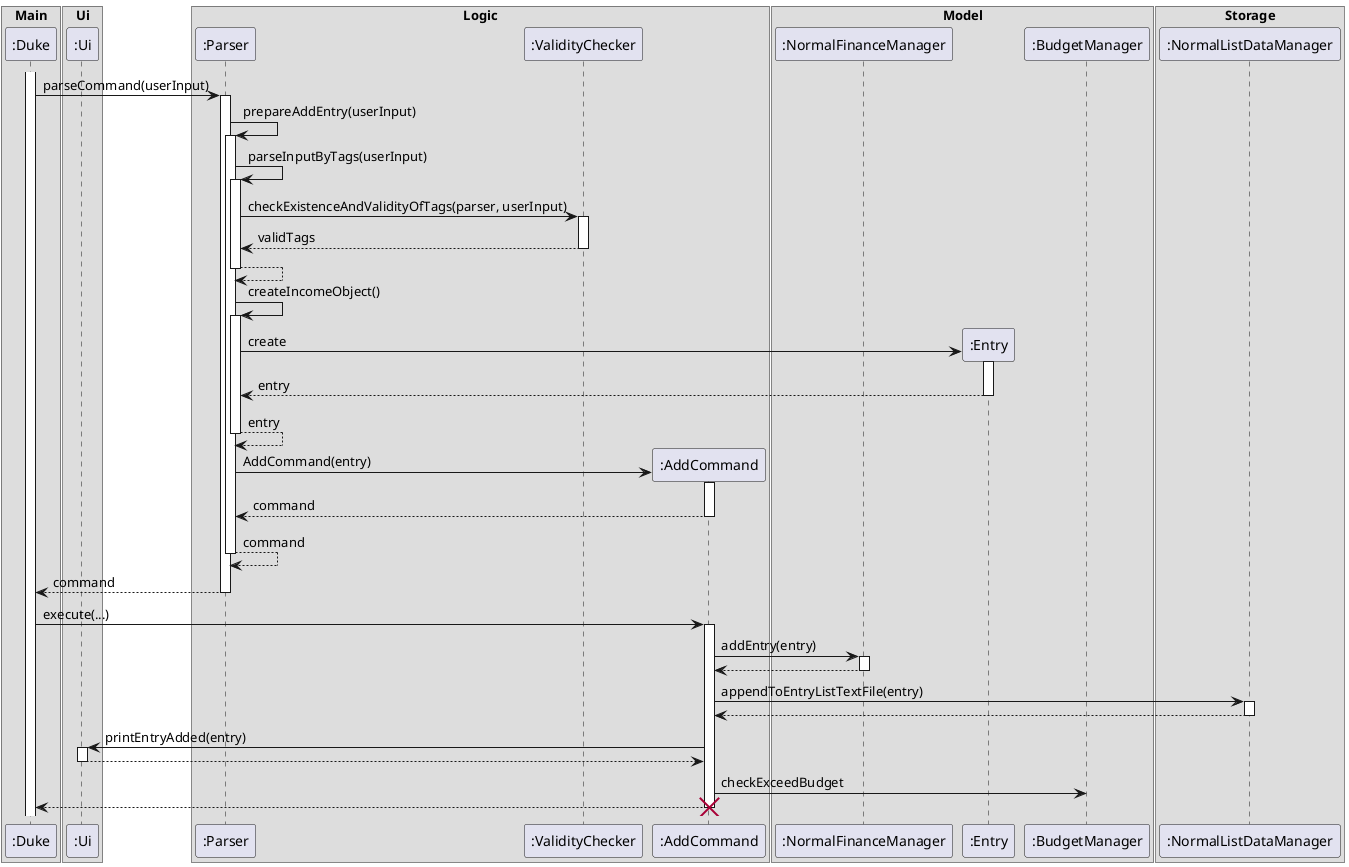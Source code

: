 @startuml
box Main
Participant ":Duke" as Duke
end box
box Ui
Participant ":Ui" as Ui
end box
box Logic
Participant ":Parser" as Parser
Participant ":ValidityChecker" as Valid
Participant ":AddCommand" as DeleteCommand
end box



box Model
Participant ":NormalFinanceManager" as NormalFinanceManager
Participant ":Entry" as Entry
Participant ":BudgetManager" as Budget
end box

box Storage
Participant ":NormalListDataManager" as NormalListDataManager
end box

activate Duke
Duke -> Parser : parseCommand(userInput)
activate Parser

Parser -> Parser : prepareAddEntry(userInput)
activate Parser
Parser -> Parser : parseInputByTags(userInput)
activate Parser
Parser -> Valid : checkExistenceAndValidityOfTags(parser, userInput)
activate Valid
Valid --> Parser : validTags
deactivate Valid


Parser --> Parser
deactivate Parser
Parser -> Parser : createIncomeObject()

activate Parser
create Entry

Parser -> Entry : create
activate Entry
Entry --> Parser : entry
deactivate Entry
Parser --> Parser : entry
deactivate Parser

create DeleteCommand
Parser -> DeleteCommand : AddCommand(entry)
activate DeleteCommand
DeleteCommand --> Parser : command
deactivate DeleteCommand
Parser --> Parser : command
deactivate Parser
Parser --> Duke : command

deactivate Parser

Duke -> DeleteCommand : execute(...)

activate DeleteCommand
DeleteCommand -> NormalFinanceManager : addEntry(entry)
activate NormalFinanceManager
NormalFinanceManager --> DeleteCommand
deactivate NormalFinanceManager

DeleteCommand -> NormalListDataManager : appendToEntryListTextFile(entry)
activate NormalListDataManager
NormalListDataManager --> DeleteCommand
deactivate NormalListDataManager


DeleteCommand -> Ui : printEntryAdded(entry)

activate Ui
Ui --> DeleteCommand
deactivate Ui
DeleteCommand -> Budget : checkExceedBudget

DeleteCommand --> Duke
deactivate DeleteCommand
destroy DeleteCommand
@enduml